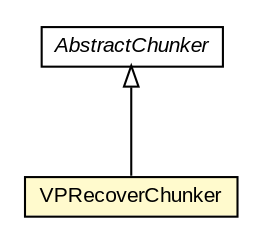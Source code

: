 #!/usr/local/bin/dot
#
# Class diagram 
# Generated by UMLGraph version R5_6-24-gf6e263 (http://www.umlgraph.org/)
#

digraph G {
	edge [fontname="arial",fontsize=10,labelfontname="arial",labelfontsize=10];
	node [fontname="arial",fontsize=10,shape=plaintext];
	nodesep=0.25;
	ranksep=0.5;
	// edu.arizona.biosemantics.semanticmarkup.ling.chunk.AbstractChunker
	c144691 [label=<<table title="edu.arizona.biosemantics.semanticmarkup.ling.chunk.AbstractChunker" border="0" cellborder="1" cellspacing="0" cellpadding="2" port="p" href="../../AbstractChunker.html">
		<tr><td><table border="0" cellspacing="0" cellpadding="1">
<tr><td align="center" balign="center"><font face="arial italic"> AbstractChunker </font></td></tr>
		</table></td></tr>
		</table>>, URL="../../AbstractChunker.html", fontname="arial", fontcolor="black", fontsize=10.0];
	// edu.arizona.biosemantics.semanticmarkup.ling.chunk.lib.chunker.VPRecoverChunker
	c144695 [label=<<table title="edu.arizona.biosemantics.semanticmarkup.ling.chunk.lib.chunker.VPRecoverChunker" border="0" cellborder="1" cellspacing="0" cellpadding="2" port="p" bgcolor="lemonChiffon" href="./VPRecoverChunker.html">
		<tr><td><table border="0" cellspacing="0" cellpadding="1">
<tr><td align="center" balign="center"> VPRecoverChunker </td></tr>
		</table></td></tr>
		</table>>, URL="./VPRecoverChunker.html", fontname="arial", fontcolor="black", fontsize=10.0];
	//edu.arizona.biosemantics.semanticmarkup.ling.chunk.lib.chunker.VPRecoverChunker extends edu.arizona.biosemantics.semanticmarkup.ling.chunk.AbstractChunker
	c144691:p -> c144695:p [dir=back,arrowtail=empty];
}

